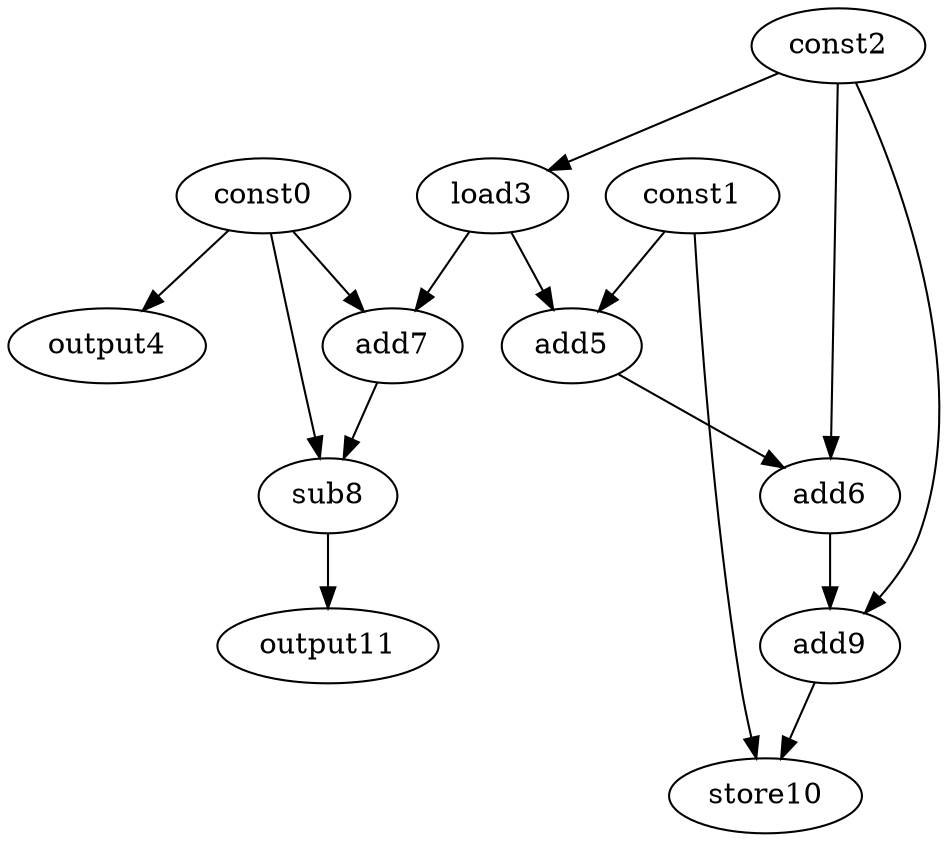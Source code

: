 digraph G { 
const0[opcode=const]; 
const1[opcode=const]; 
const2[opcode=const]; 
load3[opcode=load]; 
output4[opcode=output]; 
add5[opcode=add]; 
add6[opcode=add]; 
add7[opcode=add]; 
sub8[opcode=sub]; 
add9[opcode=add]; 
store10[opcode=store]; 
output11[opcode=output]; 
const2->load3[operand=0];
const0->output4[operand=0];
const1->add5[operand=0];
load3->add5[operand=1];
const0->add7[operand=0];
load3->add7[operand=1];
const2->add6[operand=0];
add5->add6[operand=1];
const0->sub8[operand=0];
add7->sub8[operand=1];
const2->add9[operand=0];
add6->add9[operand=1];
sub8->output11[operand=0];
add9->store10[operand=0];
const1->store10[operand=1];
}
